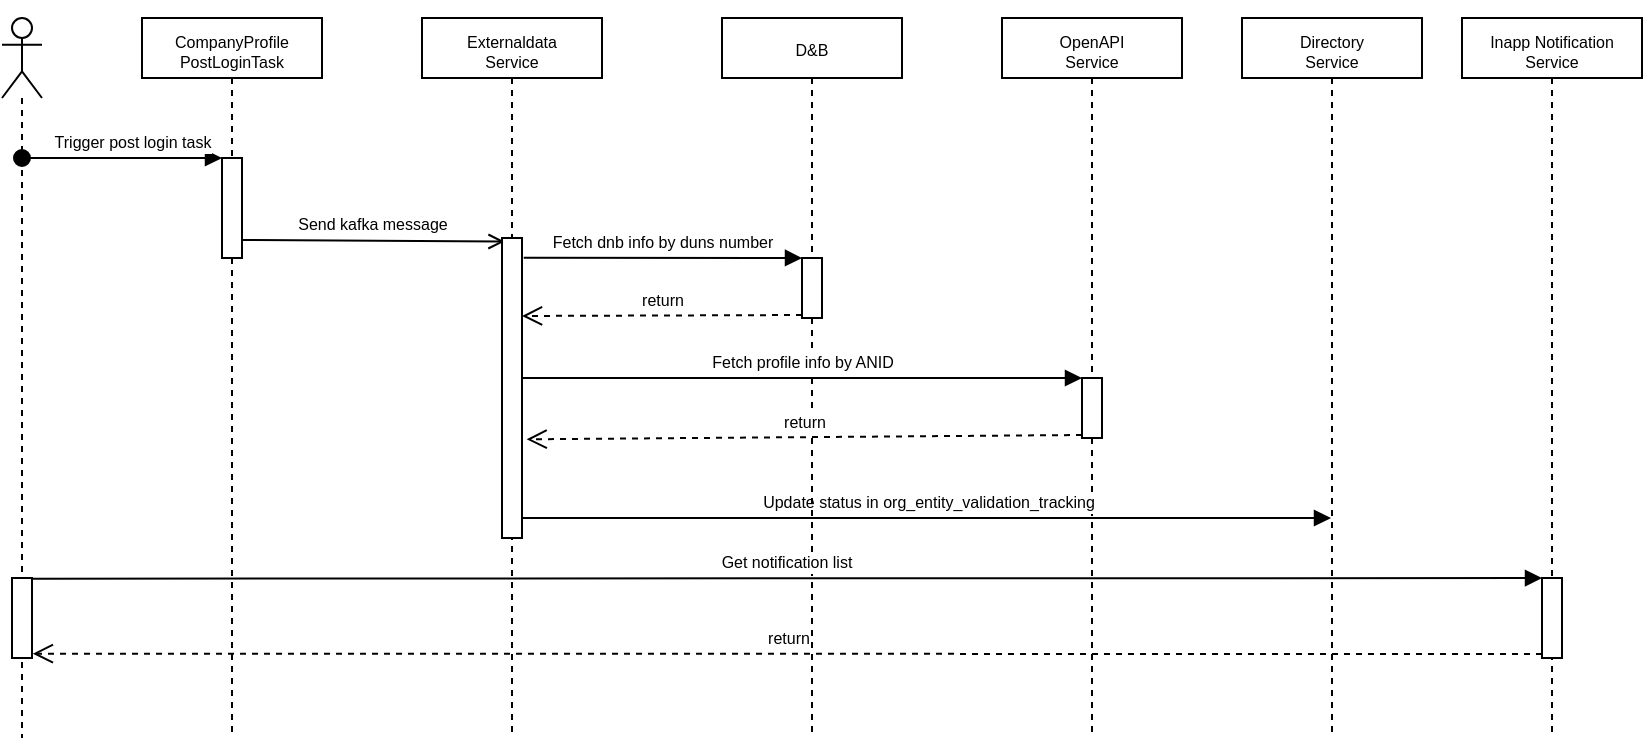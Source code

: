 <mxfile version="20.5.1" type="github">
  <diagram id="hPmmxOSCHt17IidU_Gkb" name="Page-1">
    <mxGraphModel dx="1835" dy="523" grid="1" gridSize="10" guides="1" tooltips="1" connect="1" arrows="1" fold="1" page="1" pageScale="1" pageWidth="827" pageHeight="1169" math="0" shadow="0">
      <root>
        <mxCell id="0" />
        <mxCell id="1" parent="0" />
        <mxCell id="AysTFdmpm7esB-RW8hMy-29" value="&lt;div style=&quot;&quot;&gt;&lt;span style=&quot;font-size: 8px; background-color: initial;&quot;&gt;OpenAPI&lt;/span&gt;&lt;/div&gt;&lt;font style=&quot;font-size: 8px;&quot;&gt;&lt;div style=&quot;&quot;&gt;&lt;span style=&quot;background-color: initial;&quot;&gt;Service&lt;/span&gt;&lt;/div&gt;&lt;/font&gt;" style="shape=umlLifeline;perimeter=lifelinePerimeter;whiteSpace=wrap;html=1;container=1;collapsible=0;recursiveResize=0;outlineConnect=0;size=30;align=center;" vertex="1" parent="1">
          <mxGeometry x="470" y="20" width="90" height="360" as="geometry" />
        </mxCell>
        <mxCell id="AysTFdmpm7esB-RW8hMy-33" value="" style="html=1;points=[];perimeter=orthogonalPerimeter;fontSize=8;" vertex="1" parent="AysTFdmpm7esB-RW8hMy-29">
          <mxGeometry x="40" y="180" width="10" height="30" as="geometry" />
        </mxCell>
        <mxCell id="AysTFdmpm7esB-RW8hMy-28" value="Update status in org_entity_validation_tracking" style="html=1;verticalAlign=bottom;endArrow=block;rounded=0;fontSize=8;" edge="1" parent="AysTFdmpm7esB-RW8hMy-29" target="AysTFdmpm7esB-RW8hMy-7">
          <mxGeometry width="80" relative="1" as="geometry">
            <mxPoint x="-240" y="250" as="sourcePoint" />
            <mxPoint x="44.5" y="250" as="targetPoint" />
          </mxGeometry>
        </mxCell>
        <mxCell id="AysTFdmpm7esB-RW8hMy-1" value="" style="shape=umlLifeline;participant=umlActor;perimeter=lifelinePerimeter;whiteSpace=wrap;html=1;container=1;collapsible=0;recursiveResize=0;verticalAlign=top;spacingTop=36;outlineConnect=0;" vertex="1" parent="1">
          <mxGeometry x="-30" y="20" width="20" height="360" as="geometry" />
        </mxCell>
        <mxCell id="AysTFdmpm7esB-RW8hMy-23" value="" style="html=1;points=[];perimeter=orthogonalPerimeter;fontSize=8;" vertex="1" parent="AysTFdmpm7esB-RW8hMy-1">
          <mxGeometry x="5" y="280" width="10" height="40" as="geometry" />
        </mxCell>
        <mxCell id="AysTFdmpm7esB-RW8hMy-2" value="&lt;p&gt;&lt;/p&gt;&lt;div style=&quot;&quot;&gt;&lt;span style=&quot;font-size: 8px; background-color: initial;&quot;&gt;CompanyProfile&lt;/span&gt;&lt;/div&gt;&lt;font style=&quot;font-size: 8px;&quot;&gt;&lt;div style=&quot;&quot;&gt;&lt;span style=&quot;background-color: initial;&quot;&gt;PostLoginTask&lt;/span&gt;&lt;/div&gt;&lt;/font&gt;&lt;p&gt;&lt;/p&gt;" style="shape=umlLifeline;perimeter=lifelinePerimeter;whiteSpace=wrap;html=1;container=1;collapsible=0;recursiveResize=0;outlineConnect=0;size=30;" vertex="1" parent="1">
          <mxGeometry x="40" y="20" width="90" height="360" as="geometry" />
        </mxCell>
        <mxCell id="AysTFdmpm7esB-RW8hMy-12" value="" style="html=1;points=[];perimeter=orthogonalPerimeter;fontSize=8;" vertex="1" parent="AysTFdmpm7esB-RW8hMy-2">
          <mxGeometry x="40" y="70" width="10" height="50" as="geometry" />
        </mxCell>
        <mxCell id="AysTFdmpm7esB-RW8hMy-14" value="Send kafka message" style="html=1;verticalAlign=bottom;endArrow=open;rounded=0;fontSize=8;endFill=0;entryX=0.127;entryY=0.012;entryDx=0;entryDy=0;entryPerimeter=0;" edge="1" parent="AysTFdmpm7esB-RW8hMy-2" target="AysTFdmpm7esB-RW8hMy-18">
          <mxGeometry width="80" relative="1" as="geometry">
            <mxPoint x="50" y="111" as="sourcePoint" />
            <mxPoint x="130" y="110" as="targetPoint" />
          </mxGeometry>
        </mxCell>
        <mxCell id="AysTFdmpm7esB-RW8hMy-7" value="&lt;div style=&quot;&quot;&gt;&lt;span style=&quot;font-size: 8px; background-color: initial;&quot;&gt;Directory&lt;/span&gt;&lt;/div&gt;&lt;font style=&quot;font-size: 8px;&quot;&gt;&lt;div style=&quot;&quot;&gt;&lt;span style=&quot;background-color: initial;&quot;&gt;Service&lt;/span&gt;&lt;/div&gt;&lt;/font&gt;" style="shape=umlLifeline;perimeter=lifelinePerimeter;whiteSpace=wrap;html=1;container=1;collapsible=0;recursiveResize=0;outlineConnect=0;size=30;align=center;" vertex="1" parent="1">
          <mxGeometry x="590" y="20" width="90" height="360" as="geometry" />
        </mxCell>
        <mxCell id="AysTFdmpm7esB-RW8hMy-8" value="&lt;div style=&quot;&quot;&gt;&lt;span style=&quot;font-size: 8px; background-color: initial;&quot;&gt;Externaldata&lt;/span&gt;&lt;/div&gt;&lt;font style=&quot;font-size: 8px;&quot;&gt;&lt;div style=&quot;&quot;&gt;&lt;span style=&quot;background-color: initial;&quot;&gt;Service&lt;/span&gt;&lt;/div&gt;&lt;/font&gt;" style="shape=umlLifeline;perimeter=lifelinePerimeter;whiteSpace=wrap;html=1;container=1;collapsible=0;recursiveResize=0;outlineConnect=0;size=30;align=center;" vertex="1" parent="1">
          <mxGeometry x="180" y="20" width="90" height="360" as="geometry" />
        </mxCell>
        <mxCell id="AysTFdmpm7esB-RW8hMy-18" value="" style="html=1;points=[];perimeter=orthogonalPerimeter;fontSize=8;" vertex="1" parent="AysTFdmpm7esB-RW8hMy-8">
          <mxGeometry x="40" y="110" width="10" height="150" as="geometry" />
        </mxCell>
        <mxCell id="AysTFdmpm7esB-RW8hMy-9" value="&lt;div style=&quot;&quot;&gt;&lt;span style=&quot;font-size: 8px; background-color: initial;&quot;&gt;Inapp Notification&lt;/span&gt;&lt;/div&gt;&lt;font style=&quot;font-size: 8px;&quot;&gt;&lt;div style=&quot;&quot;&gt;&lt;span style=&quot;background-color: initial;&quot;&gt;Service&lt;/span&gt;&lt;/div&gt;&lt;/font&gt;" style="shape=umlLifeline;perimeter=lifelinePerimeter;whiteSpace=wrap;html=1;container=1;collapsible=0;recursiveResize=0;outlineConnect=0;size=30;align=center;" vertex="1" parent="1">
          <mxGeometry x="700" y="20" width="90" height="360" as="geometry" />
        </mxCell>
        <mxCell id="AysTFdmpm7esB-RW8hMy-24" value="" style="html=1;points=[];perimeter=orthogonalPerimeter;fontSize=8;" vertex="1" parent="AysTFdmpm7esB-RW8hMy-9">
          <mxGeometry x="40" y="280" width="10" height="40" as="geometry" />
        </mxCell>
        <mxCell id="AysTFdmpm7esB-RW8hMy-10" value="&lt;span style=&quot;font-size: 8px;&quot;&gt;D&amp;amp;B&lt;/span&gt;" style="shape=umlLifeline;perimeter=lifelinePerimeter;whiteSpace=wrap;html=1;container=1;collapsible=0;recursiveResize=0;outlineConnect=0;size=30;" vertex="1" parent="1">
          <mxGeometry x="330" y="20" width="90" height="360" as="geometry" />
        </mxCell>
        <mxCell id="AysTFdmpm7esB-RW8hMy-15" value="" style="html=1;points=[];perimeter=orthogonalPerimeter;fontSize=8;" vertex="1" parent="AysTFdmpm7esB-RW8hMy-10">
          <mxGeometry x="40" y="120" width="10" height="30" as="geometry" />
        </mxCell>
        <mxCell id="AysTFdmpm7esB-RW8hMy-13" value="Trigger post login task" style="html=1;verticalAlign=bottom;startArrow=oval;endArrow=block;startSize=8;rounded=0;fontSize=8;" edge="1" target="AysTFdmpm7esB-RW8hMy-12" parent="1" source="AysTFdmpm7esB-RW8hMy-1">
          <mxGeometry x="0.091" relative="1" as="geometry">
            <mxPoint x="30" y="90" as="sourcePoint" />
            <Array as="points">
              <mxPoint x="40" y="90" />
            </Array>
            <mxPoint as="offset" />
          </mxGeometry>
        </mxCell>
        <mxCell id="AysTFdmpm7esB-RW8hMy-16" value="Fetch dnb info by duns number" style="html=1;verticalAlign=bottom;endArrow=block;entryX=0;entryY=0;rounded=0;fontSize=8;exitX=1.085;exitY=0.066;exitDx=0;exitDy=0;exitPerimeter=0;" edge="1" target="AysTFdmpm7esB-RW8hMy-15" parent="1" source="AysTFdmpm7esB-RW8hMy-18">
          <mxGeometry relative="1" as="geometry">
            <mxPoint x="300" y="140" as="sourcePoint" />
          </mxGeometry>
        </mxCell>
        <mxCell id="AysTFdmpm7esB-RW8hMy-17" value="return" style="html=1;verticalAlign=bottom;endArrow=open;dashed=1;endSize=8;exitX=0;exitY=0.95;rounded=0;fontSize=8;" edge="1" source="AysTFdmpm7esB-RW8hMy-15" parent="1">
          <mxGeometry relative="1" as="geometry">
            <mxPoint x="230" y="169" as="targetPoint" />
          </mxGeometry>
        </mxCell>
        <mxCell id="AysTFdmpm7esB-RW8hMy-26" value="return" style="html=1;verticalAlign=bottom;endArrow=open;dashed=1;endSize=8;exitX=0;exitY=0.95;rounded=0;fontSize=8;entryX=1.041;entryY=0.946;entryDx=0;entryDy=0;entryPerimeter=0;" edge="1" source="AysTFdmpm7esB-RW8hMy-24" parent="1" target="AysTFdmpm7esB-RW8hMy-23">
          <mxGeometry relative="1" as="geometry">
            <mxPoint x="560" y="366" as="targetPoint" />
          </mxGeometry>
        </mxCell>
        <mxCell id="AysTFdmpm7esB-RW8hMy-25" value="Get notification list" style="html=1;verticalAlign=bottom;endArrow=block;entryX=0;entryY=0;rounded=0;fontSize=8;exitX=0.993;exitY=0.009;exitDx=0;exitDy=0;exitPerimeter=0;" edge="1" target="AysTFdmpm7esB-RW8hMy-24" parent="1" source="AysTFdmpm7esB-RW8hMy-23">
          <mxGeometry relative="1" as="geometry">
            <mxPoint x="560" y="290" as="sourcePoint" />
          </mxGeometry>
        </mxCell>
        <mxCell id="AysTFdmpm7esB-RW8hMy-34" value="&lt;span style=&quot;&quot;&gt;Fetch profile info by ANID&lt;/span&gt;" style="html=1;verticalAlign=bottom;endArrow=block;entryX=0;entryY=0;rounded=0;fontSize=8;" edge="1" target="AysTFdmpm7esB-RW8hMy-33" parent="1">
          <mxGeometry relative="1" as="geometry">
            <mxPoint x="230" y="200" as="sourcePoint" />
          </mxGeometry>
        </mxCell>
        <mxCell id="AysTFdmpm7esB-RW8hMy-35" value="return" style="html=1;verticalAlign=bottom;endArrow=open;dashed=1;endSize=8;exitX=0;exitY=0.95;rounded=0;fontSize=8;entryX=1.232;entryY=0.671;entryDx=0;entryDy=0;entryPerimeter=0;" edge="1" source="AysTFdmpm7esB-RW8hMy-33" parent="1" target="AysTFdmpm7esB-RW8hMy-18">
          <mxGeometry relative="1" as="geometry">
            <mxPoint x="440" y="246" as="targetPoint" />
          </mxGeometry>
        </mxCell>
      </root>
    </mxGraphModel>
  </diagram>
</mxfile>
